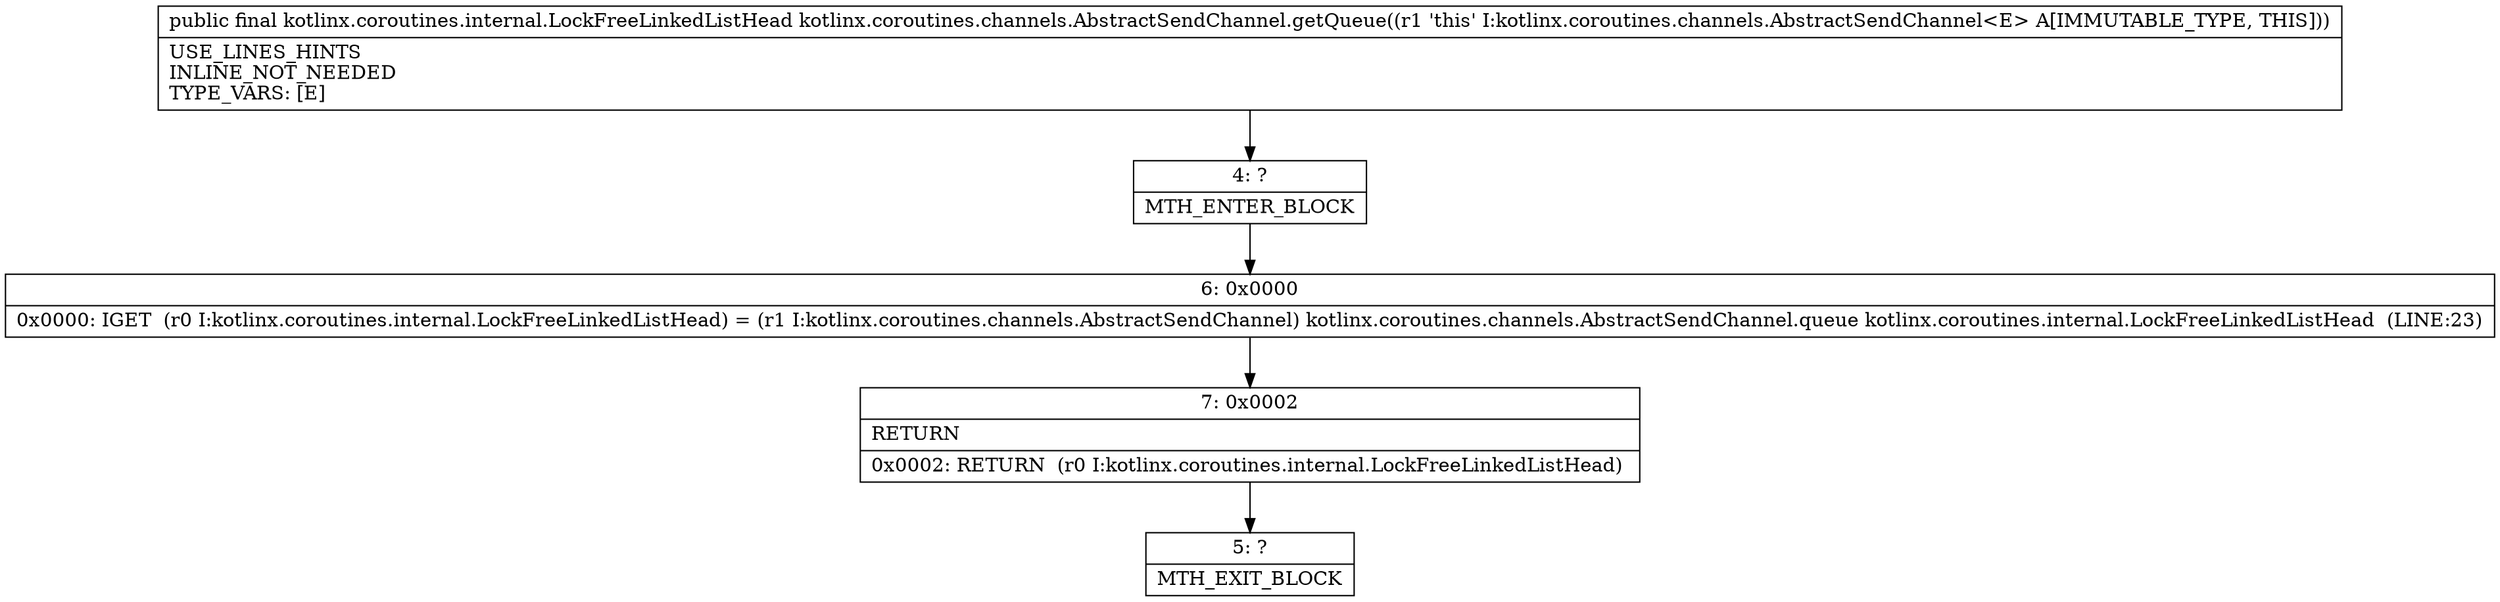 digraph "CFG forkotlinx.coroutines.channels.AbstractSendChannel.getQueue()Lkotlinx\/coroutines\/internal\/LockFreeLinkedListHead;" {
Node_4 [shape=record,label="{4\:\ ?|MTH_ENTER_BLOCK\l}"];
Node_6 [shape=record,label="{6\:\ 0x0000|0x0000: IGET  (r0 I:kotlinx.coroutines.internal.LockFreeLinkedListHead) = (r1 I:kotlinx.coroutines.channels.AbstractSendChannel) kotlinx.coroutines.channels.AbstractSendChannel.queue kotlinx.coroutines.internal.LockFreeLinkedListHead  (LINE:23)\l}"];
Node_7 [shape=record,label="{7\:\ 0x0002|RETURN\l|0x0002: RETURN  (r0 I:kotlinx.coroutines.internal.LockFreeLinkedListHead) \l}"];
Node_5 [shape=record,label="{5\:\ ?|MTH_EXIT_BLOCK\l}"];
MethodNode[shape=record,label="{public final kotlinx.coroutines.internal.LockFreeLinkedListHead kotlinx.coroutines.channels.AbstractSendChannel.getQueue((r1 'this' I:kotlinx.coroutines.channels.AbstractSendChannel\<E\> A[IMMUTABLE_TYPE, THIS]))  | USE_LINES_HINTS\lINLINE_NOT_NEEDED\lTYPE_VARS: [E]\l}"];
MethodNode -> Node_4;Node_4 -> Node_6;
Node_6 -> Node_7;
Node_7 -> Node_5;
}

